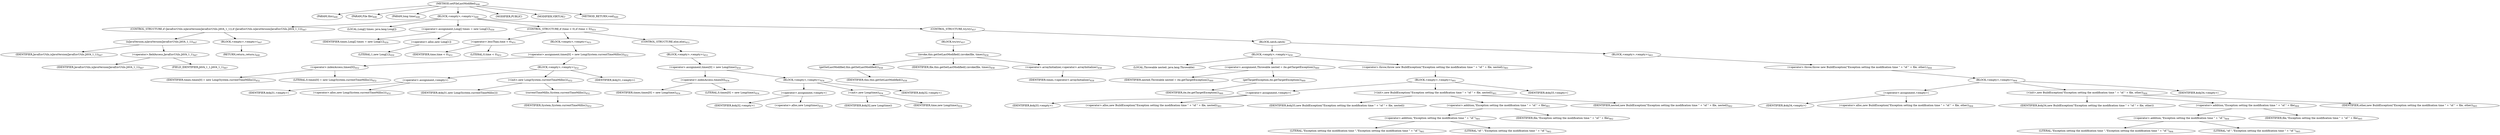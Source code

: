 digraph "setFileLastModified" {  
"858" [label = <(METHOD,setFileLastModified)<SUB>446</SUB>> ]
"46" [label = <(PARAM,this)<SUB>446</SUB>> ]
"859" [label = <(PARAM,File file)<SUB>446</SUB>> ]
"860" [label = <(PARAM,long time)<SUB>446</SUB>> ]
"861" [label = <(BLOCK,&lt;empty&gt;,&lt;empty&gt;)<SUB>446</SUB>> ]
"862" [label = <(CONTROL_STRUCTURE,if (JavaEnvUtils.isJavaVersion(JavaEnvUtils.JAVA_1_1)),if (JavaEnvUtils.isJavaVersion(JavaEnvUtils.JAVA_1_1)))<SUB>447</SUB>> ]
"863" [label = <(isJavaVersion,isJavaVersion(JavaEnvUtils.JAVA_1_1))<SUB>447</SUB>> ]
"864" [label = <(IDENTIFIER,JavaEnvUtils,isJavaVersion(JavaEnvUtils.JAVA_1_1))<SUB>447</SUB>> ]
"865" [label = <(&lt;operator&gt;.fieldAccess,JavaEnvUtils.JAVA_1_1)<SUB>447</SUB>> ]
"866" [label = <(IDENTIFIER,JavaEnvUtils,isJavaVersion(JavaEnvUtils.JAVA_1_1))<SUB>447</SUB>> ]
"867" [label = <(FIELD_IDENTIFIER,JAVA_1_1,JAVA_1_1)<SUB>447</SUB>> ]
"868" [label = <(BLOCK,&lt;empty&gt;,&lt;empty&gt;)<SUB>447</SUB>> ]
"869" [label = <(RETURN,return;,return;)<SUB>448</SUB>> ]
"870" [label = <(LOCAL,Long[] times: java.lang.Long[])> ]
"871" [label = <(&lt;operator&gt;.assignment,Long[] times = new Long[1])<SUB>450</SUB>> ]
"872" [label = <(IDENTIFIER,times,Long[] times = new Long[1])<SUB>450</SUB>> ]
"873" [label = <(&lt;operator&gt;.alloc,new Long[1])> ]
"874" [label = <(LITERAL,1,new Long[1])<SUB>450</SUB>> ]
"875" [label = <(CONTROL_STRUCTURE,if (time &lt; 0),if (time &lt; 0))<SUB>451</SUB>> ]
"876" [label = <(&lt;operator&gt;.lessThan,time &lt; 0)<SUB>451</SUB>> ]
"877" [label = <(IDENTIFIER,time,time &lt; 0)<SUB>451</SUB>> ]
"878" [label = <(LITERAL,0,time &lt; 0)<SUB>451</SUB>> ]
"879" [label = <(BLOCK,&lt;empty&gt;,&lt;empty&gt;)<SUB>451</SUB>> ]
"880" [label = <(&lt;operator&gt;.assignment,times[0] = new Long(System.currentTimeMillis()))<SUB>452</SUB>> ]
"881" [label = <(&lt;operator&gt;.indexAccess,times[0])<SUB>452</SUB>> ]
"882" [label = <(IDENTIFIER,times,times[0] = new Long(System.currentTimeMillis()))<SUB>452</SUB>> ]
"883" [label = <(LITERAL,0,times[0] = new Long(System.currentTimeMillis()))<SUB>452</SUB>> ]
"884" [label = <(BLOCK,&lt;empty&gt;,&lt;empty&gt;)<SUB>452</SUB>> ]
"885" [label = <(&lt;operator&gt;.assignment,&lt;empty&gt;)> ]
"886" [label = <(IDENTIFIER,$obj31,&lt;empty&gt;)> ]
"887" [label = <(&lt;operator&gt;.alloc,new Long(System.currentTimeMillis()))<SUB>452</SUB>> ]
"888" [label = <(&lt;init&gt;,new Long(System.currentTimeMillis()))<SUB>452</SUB>> ]
"889" [label = <(IDENTIFIER,$obj31,new Long(System.currentTimeMillis()))> ]
"890" [label = <(currentTimeMillis,System.currentTimeMillis())<SUB>452</SUB>> ]
"891" [label = <(IDENTIFIER,System,System.currentTimeMillis())<SUB>452</SUB>> ]
"892" [label = <(IDENTIFIER,$obj31,&lt;empty&gt;)> ]
"893" [label = <(CONTROL_STRUCTURE,else,else)<SUB>453</SUB>> ]
"894" [label = <(BLOCK,&lt;empty&gt;,&lt;empty&gt;)<SUB>453</SUB>> ]
"895" [label = <(&lt;operator&gt;.assignment,times[0] = new Long(time))<SUB>454</SUB>> ]
"896" [label = <(&lt;operator&gt;.indexAccess,times[0])<SUB>454</SUB>> ]
"897" [label = <(IDENTIFIER,times,times[0] = new Long(time))<SUB>454</SUB>> ]
"898" [label = <(LITERAL,0,times[0] = new Long(time))<SUB>454</SUB>> ]
"899" [label = <(BLOCK,&lt;empty&gt;,&lt;empty&gt;)<SUB>454</SUB>> ]
"900" [label = <(&lt;operator&gt;.assignment,&lt;empty&gt;)> ]
"901" [label = <(IDENTIFIER,$obj32,&lt;empty&gt;)> ]
"902" [label = <(&lt;operator&gt;.alloc,new Long(time))<SUB>454</SUB>> ]
"903" [label = <(&lt;init&gt;,new Long(time))<SUB>454</SUB>> ]
"904" [label = <(IDENTIFIER,$obj32,new Long(time))> ]
"905" [label = <(IDENTIFIER,time,new Long(time))<SUB>454</SUB>> ]
"906" [label = <(IDENTIFIER,$obj32,&lt;empty&gt;)> ]
"907" [label = <(CONTROL_STRUCTURE,try,try)<SUB>457</SUB>> ]
"908" [label = <(BLOCK,try,try)<SUB>457</SUB>> ]
"909" [label = <(invoke,this.getSetLastModified().invoke(file, times))<SUB>458</SUB>> ]
"910" [label = <(getSetLastModified,this.getSetLastModified())<SUB>458</SUB>> ]
"45" [label = <(IDENTIFIER,this,this.getSetLastModified())<SUB>458</SUB>> ]
"911" [label = <(IDENTIFIER,file,this.getSetLastModified().invoke(file, times))<SUB>458</SUB>> ]
"912" [label = <(&lt;operator&gt;.arrayInitializer,&lt;operator&gt;.arrayInitializer)<SUB>458</SUB>> ]
"913" [label = <(IDENTIFIER,times,&lt;operator&gt;.arrayInitializer)<SUB>458</SUB>> ]
"914" [label = <(BLOCK,catch,catch)> ]
"915" [label = <(BLOCK,&lt;empty&gt;,&lt;empty&gt;)<SUB>459</SUB>> ]
"916" [label = <(LOCAL,Throwable nested: java.lang.Throwable)> ]
"917" [label = <(&lt;operator&gt;.assignment,Throwable nested = ite.getTargetException())<SUB>460</SUB>> ]
"918" [label = <(IDENTIFIER,nested,Throwable nested = ite.getTargetException())<SUB>460</SUB>> ]
"919" [label = <(getTargetException,ite.getTargetException())<SUB>460</SUB>> ]
"920" [label = <(IDENTIFIER,ite,ite.getTargetException())<SUB>460</SUB>> ]
"921" [label = <(&lt;operator&gt;.throw,throw new BuildException(&quot;Exception setting the modification time &quot; + &quot;of &quot; + file, nested);)<SUB>461</SUB>> ]
"922" [label = <(BLOCK,&lt;empty&gt;,&lt;empty&gt;)<SUB>461</SUB>> ]
"923" [label = <(&lt;operator&gt;.assignment,&lt;empty&gt;)> ]
"924" [label = <(IDENTIFIER,$obj33,&lt;empty&gt;)> ]
"925" [label = <(&lt;operator&gt;.alloc,new BuildException(&quot;Exception setting the modification time &quot; + &quot;of &quot; + file, nested))<SUB>461</SUB>> ]
"926" [label = <(&lt;init&gt;,new BuildException(&quot;Exception setting the modification time &quot; + &quot;of &quot; + file, nested))<SUB>461</SUB>> ]
"927" [label = <(IDENTIFIER,$obj33,new BuildException(&quot;Exception setting the modification time &quot; + &quot;of &quot; + file, nested))> ]
"928" [label = <(&lt;operator&gt;.addition,&quot;Exception setting the modification time &quot; + &quot;of &quot; + file)<SUB>461</SUB>> ]
"929" [label = <(&lt;operator&gt;.addition,&quot;Exception setting the modification time &quot; + &quot;of &quot;)<SUB>461</SUB>> ]
"930" [label = <(LITERAL,&quot;Exception setting the modification time &quot;,&quot;Exception setting the modification time &quot; + &quot;of &quot;)<SUB>461</SUB>> ]
"931" [label = <(LITERAL,&quot;of &quot;,&quot;Exception setting the modification time &quot; + &quot;of &quot;)<SUB>462</SUB>> ]
"932" [label = <(IDENTIFIER,file,&quot;Exception setting the modification time &quot; + &quot;of &quot; + file)<SUB>462</SUB>> ]
"933" [label = <(IDENTIFIER,nested,new BuildException(&quot;Exception setting the modification time &quot; + &quot;of &quot; + file, nested))<SUB>462</SUB>> ]
"934" [label = <(IDENTIFIER,$obj33,&lt;empty&gt;)> ]
"935" [label = <(BLOCK,&lt;empty&gt;,&lt;empty&gt;)<SUB>463</SUB>> ]
"936" [label = <(&lt;operator&gt;.throw,throw new BuildException(&quot;Exception setting the modification time &quot; + &quot;of &quot; + file, other);)<SUB>464</SUB>> ]
"937" [label = <(BLOCK,&lt;empty&gt;,&lt;empty&gt;)<SUB>464</SUB>> ]
"938" [label = <(&lt;operator&gt;.assignment,&lt;empty&gt;)> ]
"939" [label = <(IDENTIFIER,$obj34,&lt;empty&gt;)> ]
"940" [label = <(&lt;operator&gt;.alloc,new BuildException(&quot;Exception setting the modification time &quot; + &quot;of &quot; + file, other))<SUB>464</SUB>> ]
"941" [label = <(&lt;init&gt;,new BuildException(&quot;Exception setting the modification time &quot; + &quot;of &quot; + file, other))<SUB>464</SUB>> ]
"942" [label = <(IDENTIFIER,$obj34,new BuildException(&quot;Exception setting the modification time &quot; + &quot;of &quot; + file, other))> ]
"943" [label = <(&lt;operator&gt;.addition,&quot;Exception setting the modification time &quot; + &quot;of &quot; + file)<SUB>464</SUB>> ]
"944" [label = <(&lt;operator&gt;.addition,&quot;Exception setting the modification time &quot; + &quot;of &quot;)<SUB>464</SUB>> ]
"945" [label = <(LITERAL,&quot;Exception setting the modification time &quot;,&quot;Exception setting the modification time &quot; + &quot;of &quot;)<SUB>464</SUB>> ]
"946" [label = <(LITERAL,&quot;of &quot;,&quot;Exception setting the modification time &quot; + &quot;of &quot;)<SUB>465</SUB>> ]
"947" [label = <(IDENTIFIER,file,&quot;Exception setting the modification time &quot; + &quot;of &quot; + file)<SUB>465</SUB>> ]
"948" [label = <(IDENTIFIER,other,new BuildException(&quot;Exception setting the modification time &quot; + &quot;of &quot; + file, other))<SUB>465</SUB>> ]
"949" [label = <(IDENTIFIER,$obj34,&lt;empty&gt;)> ]
"950" [label = <(MODIFIER,PUBLIC)> ]
"951" [label = <(MODIFIER,VIRTUAL)> ]
"952" [label = <(METHOD_RETURN,void)<SUB>446</SUB>> ]
  "858" -> "46" 
  "858" -> "859" 
  "858" -> "860" 
  "858" -> "861" 
  "858" -> "950" 
  "858" -> "951" 
  "858" -> "952" 
  "861" -> "862" 
  "861" -> "870" 
  "861" -> "871" 
  "861" -> "875" 
  "861" -> "907" 
  "862" -> "863" 
  "862" -> "868" 
  "863" -> "864" 
  "863" -> "865" 
  "865" -> "866" 
  "865" -> "867" 
  "868" -> "869" 
  "871" -> "872" 
  "871" -> "873" 
  "873" -> "874" 
  "875" -> "876" 
  "875" -> "879" 
  "875" -> "893" 
  "876" -> "877" 
  "876" -> "878" 
  "879" -> "880" 
  "880" -> "881" 
  "880" -> "884" 
  "881" -> "882" 
  "881" -> "883" 
  "884" -> "885" 
  "884" -> "888" 
  "884" -> "892" 
  "885" -> "886" 
  "885" -> "887" 
  "888" -> "889" 
  "888" -> "890" 
  "890" -> "891" 
  "893" -> "894" 
  "894" -> "895" 
  "895" -> "896" 
  "895" -> "899" 
  "896" -> "897" 
  "896" -> "898" 
  "899" -> "900" 
  "899" -> "903" 
  "899" -> "906" 
  "900" -> "901" 
  "900" -> "902" 
  "903" -> "904" 
  "903" -> "905" 
  "907" -> "908" 
  "907" -> "914" 
  "908" -> "909" 
  "909" -> "910" 
  "909" -> "911" 
  "909" -> "912" 
  "910" -> "45" 
  "912" -> "913" 
  "914" -> "915" 
  "914" -> "935" 
  "915" -> "916" 
  "915" -> "917" 
  "915" -> "921" 
  "917" -> "918" 
  "917" -> "919" 
  "919" -> "920" 
  "921" -> "922" 
  "922" -> "923" 
  "922" -> "926" 
  "922" -> "934" 
  "923" -> "924" 
  "923" -> "925" 
  "926" -> "927" 
  "926" -> "928" 
  "926" -> "933" 
  "928" -> "929" 
  "928" -> "932" 
  "929" -> "930" 
  "929" -> "931" 
  "935" -> "936" 
  "936" -> "937" 
  "937" -> "938" 
  "937" -> "941" 
  "937" -> "949" 
  "938" -> "939" 
  "938" -> "940" 
  "941" -> "942" 
  "941" -> "943" 
  "941" -> "948" 
  "943" -> "944" 
  "943" -> "947" 
  "944" -> "945" 
  "944" -> "946" 
}

